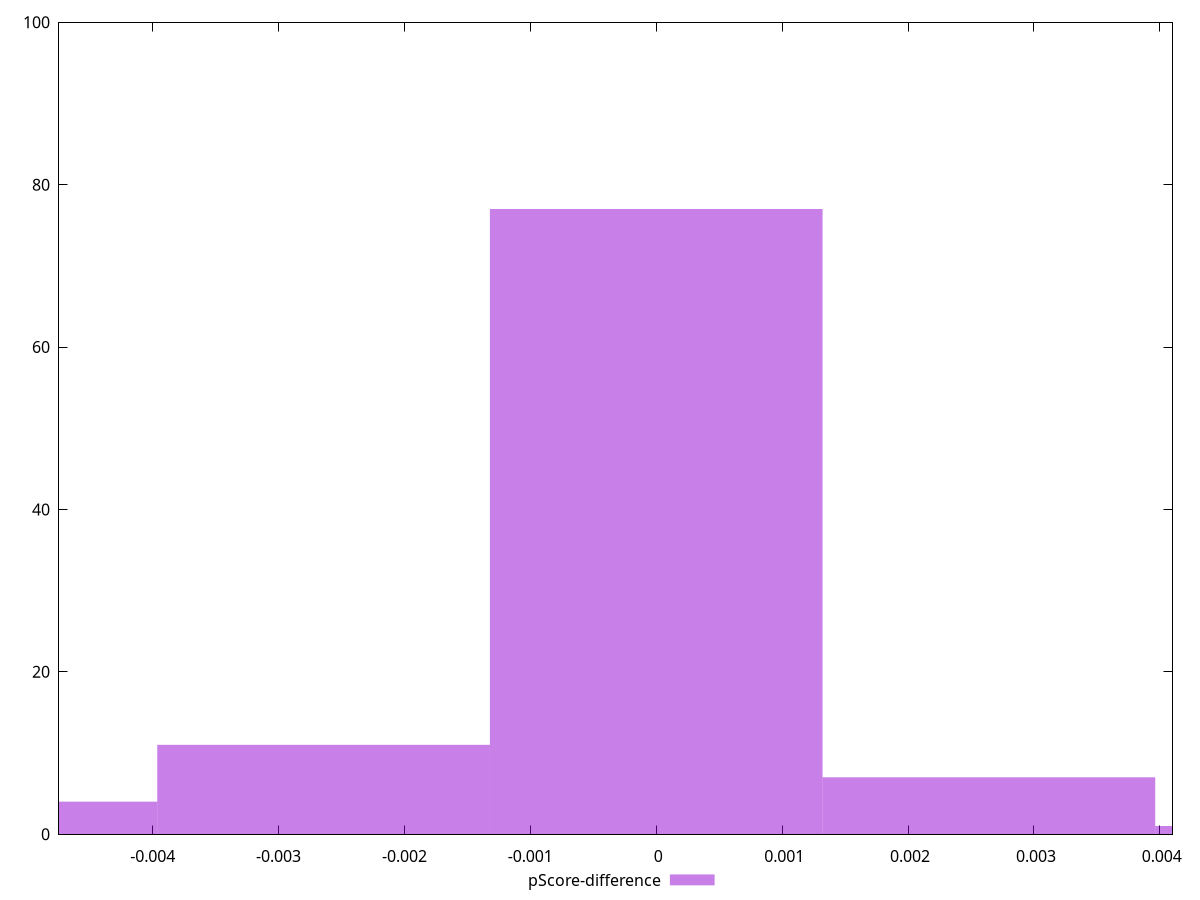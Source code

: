 reset

$pScoreDifference <<EOF
0 77
0.0026424422204421216 7
-0.0026424422204421216 11
0.005284884440884243 1
-0.005284884440884243 4
EOF

set key outside below
set boxwidth 0.0026424422204421216
set xrange [-0.00474416653315235:0.004100833336512233]
set yrange [0:100]
set trange [0:100]
set style fill transparent solid 0.5 noborder
set terminal svg size 640, 490 enhanced background rgb 'white'
set output "report_00019_2021-02-10T18-14-37.922Z//uses-rel-preconnect/samples/pages+cached/pScore-difference/histogram.svg"

plot $pScoreDifference title "pScore-difference" with boxes

reset
